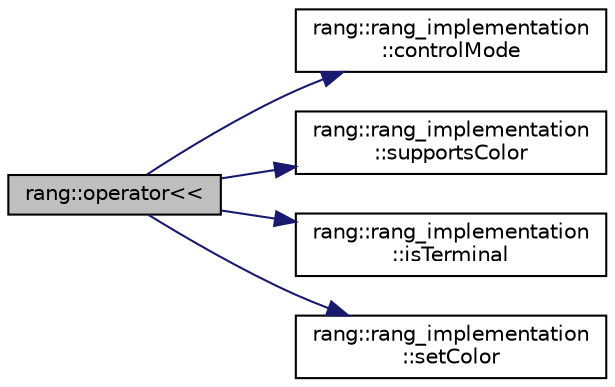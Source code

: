 digraph "rang::operator&lt;&lt;"
{
  edge [fontname="Helvetica",fontsize="10",labelfontname="Helvetica",labelfontsize="10"];
  node [fontname="Helvetica",fontsize="10",shape=record];
  rankdir="LR";
  Node0 [label="rang::operator\<\<",height=0.2,width=0.4,color="black", fillcolor="grey75", style="filled", fontcolor="black"];
  Node0 -> Node1 [color="midnightblue",fontsize="10",style="solid",fontname="Helvetica"];
  Node1 [label="rang::rang_implementation\l::controlMode",height=0.2,width=0.4,color="black", fillcolor="white", style="filled",URL="$namespacerang_1_1rang__implementation.html#a99f6a7aceb4c73be5583199d7c4bf608"];
  Node0 -> Node2 [color="midnightblue",fontsize="10",style="solid",fontname="Helvetica"];
  Node2 [label="rang::rang_implementation\l::supportsColor",height=0.2,width=0.4,color="black", fillcolor="white", style="filled",URL="$namespacerang_1_1rang__implementation.html#a536a3edd1809b7bcda844161c1cb1a05"];
  Node0 -> Node3 [color="midnightblue",fontsize="10",style="solid",fontname="Helvetica"];
  Node3 [label="rang::rang_implementation\l::isTerminal",height=0.2,width=0.4,color="black", fillcolor="white", style="filled",URL="$namespacerang_1_1rang__implementation.html#af195c8344db945b8027c500cdf835964"];
  Node0 -> Node4 [color="midnightblue",fontsize="10",style="solid",fontname="Helvetica"];
  Node4 [label="rang::rang_implementation\l::setColor",height=0.2,width=0.4,color="black", fillcolor="white", style="filled",URL="$namespacerang_1_1rang__implementation.html#adb095d5412fc21b48d0193dfaf29786e"];
}
